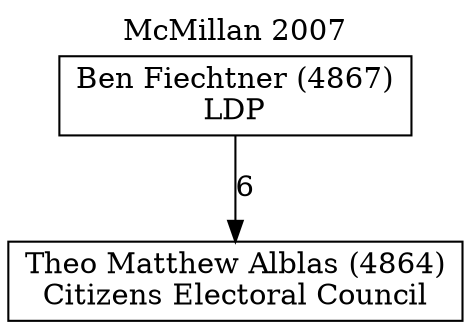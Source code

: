 // House preference flow
digraph "Theo Matthew Alblas (4864)_McMillan_2007" {
	graph [label="McMillan 2007" labelloc=t mclimit=10]
	node [shape=box]
	"Theo Matthew Alblas (4864)" [label="Theo Matthew Alblas (4864)
Citizens Electoral Council"]
	"Ben Fiechtner (4867)" [label="Ben Fiechtner (4867)
LDP"]
	"Ben Fiechtner (4867)" -> "Theo Matthew Alblas (4864)" [label=6]
}
